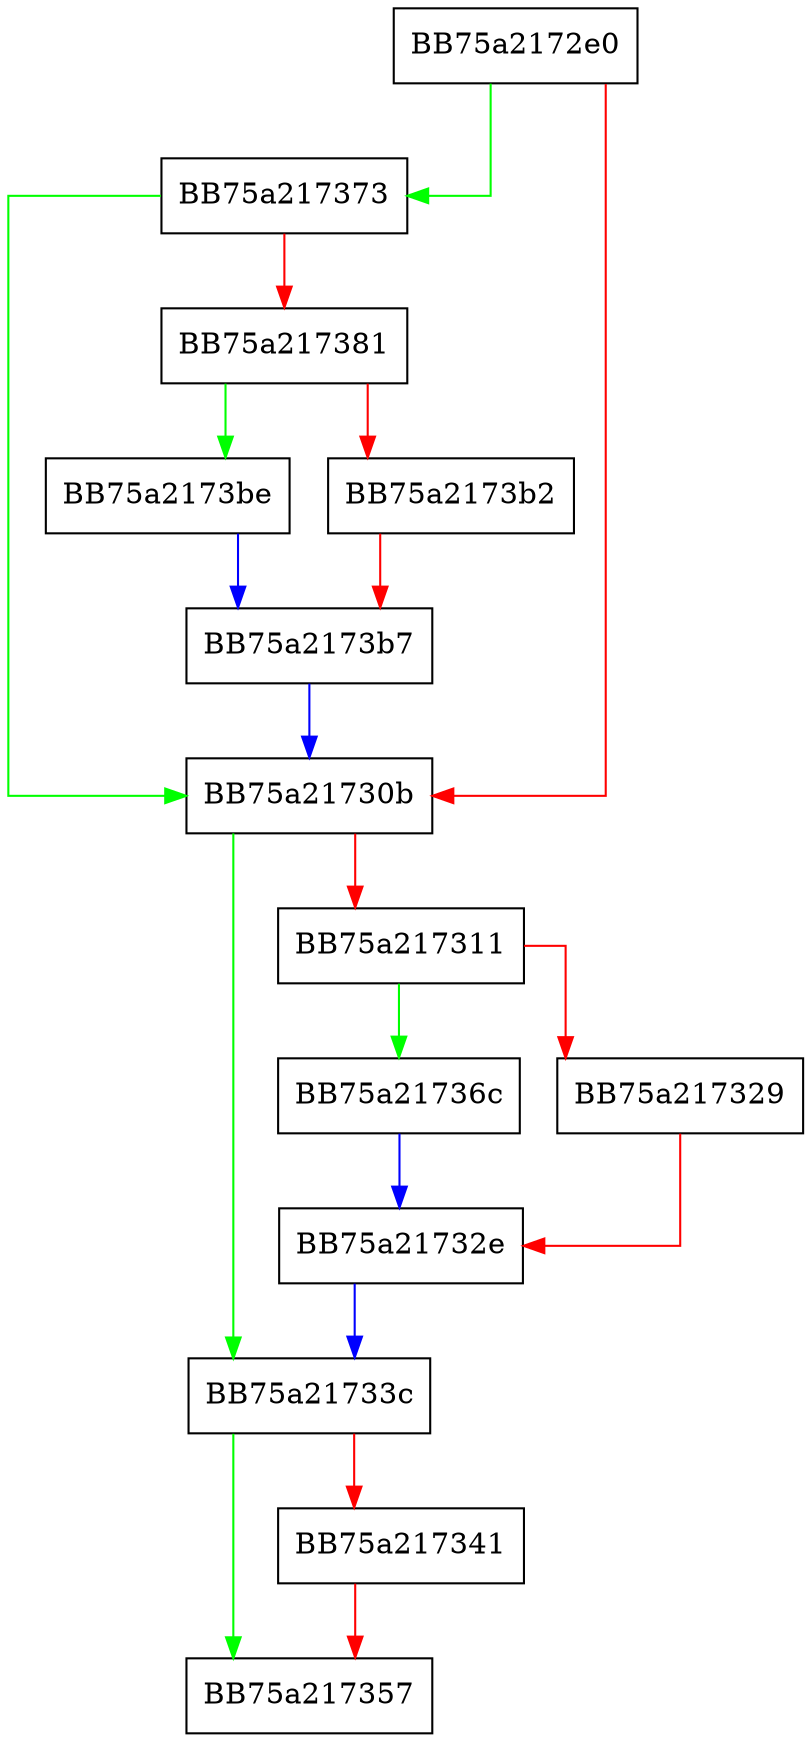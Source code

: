 digraph SymCryptSha256Append {
  node [shape="box"];
  graph [splines=ortho];
  BB75a2172e0 -> BB75a217373 [color="green"];
  BB75a2172e0 -> BB75a21730b [color="red"];
  BB75a21730b -> BB75a21733c [color="green"];
  BB75a21730b -> BB75a217311 [color="red"];
  BB75a217311 -> BB75a21736c [color="green"];
  BB75a217311 -> BB75a217329 [color="red"];
  BB75a217329 -> BB75a21732e [color="red"];
  BB75a21732e -> BB75a21733c [color="blue"];
  BB75a21733c -> BB75a217357 [color="green"];
  BB75a21733c -> BB75a217341 [color="red"];
  BB75a217341 -> BB75a217357 [color="red"];
  BB75a21736c -> BB75a21732e [color="blue"];
  BB75a217373 -> BB75a21730b [color="green"];
  BB75a217373 -> BB75a217381 [color="red"];
  BB75a217381 -> BB75a2173be [color="green"];
  BB75a217381 -> BB75a2173b2 [color="red"];
  BB75a2173b2 -> BB75a2173b7 [color="red"];
  BB75a2173b7 -> BB75a21730b [color="blue"];
  BB75a2173be -> BB75a2173b7 [color="blue"];
}